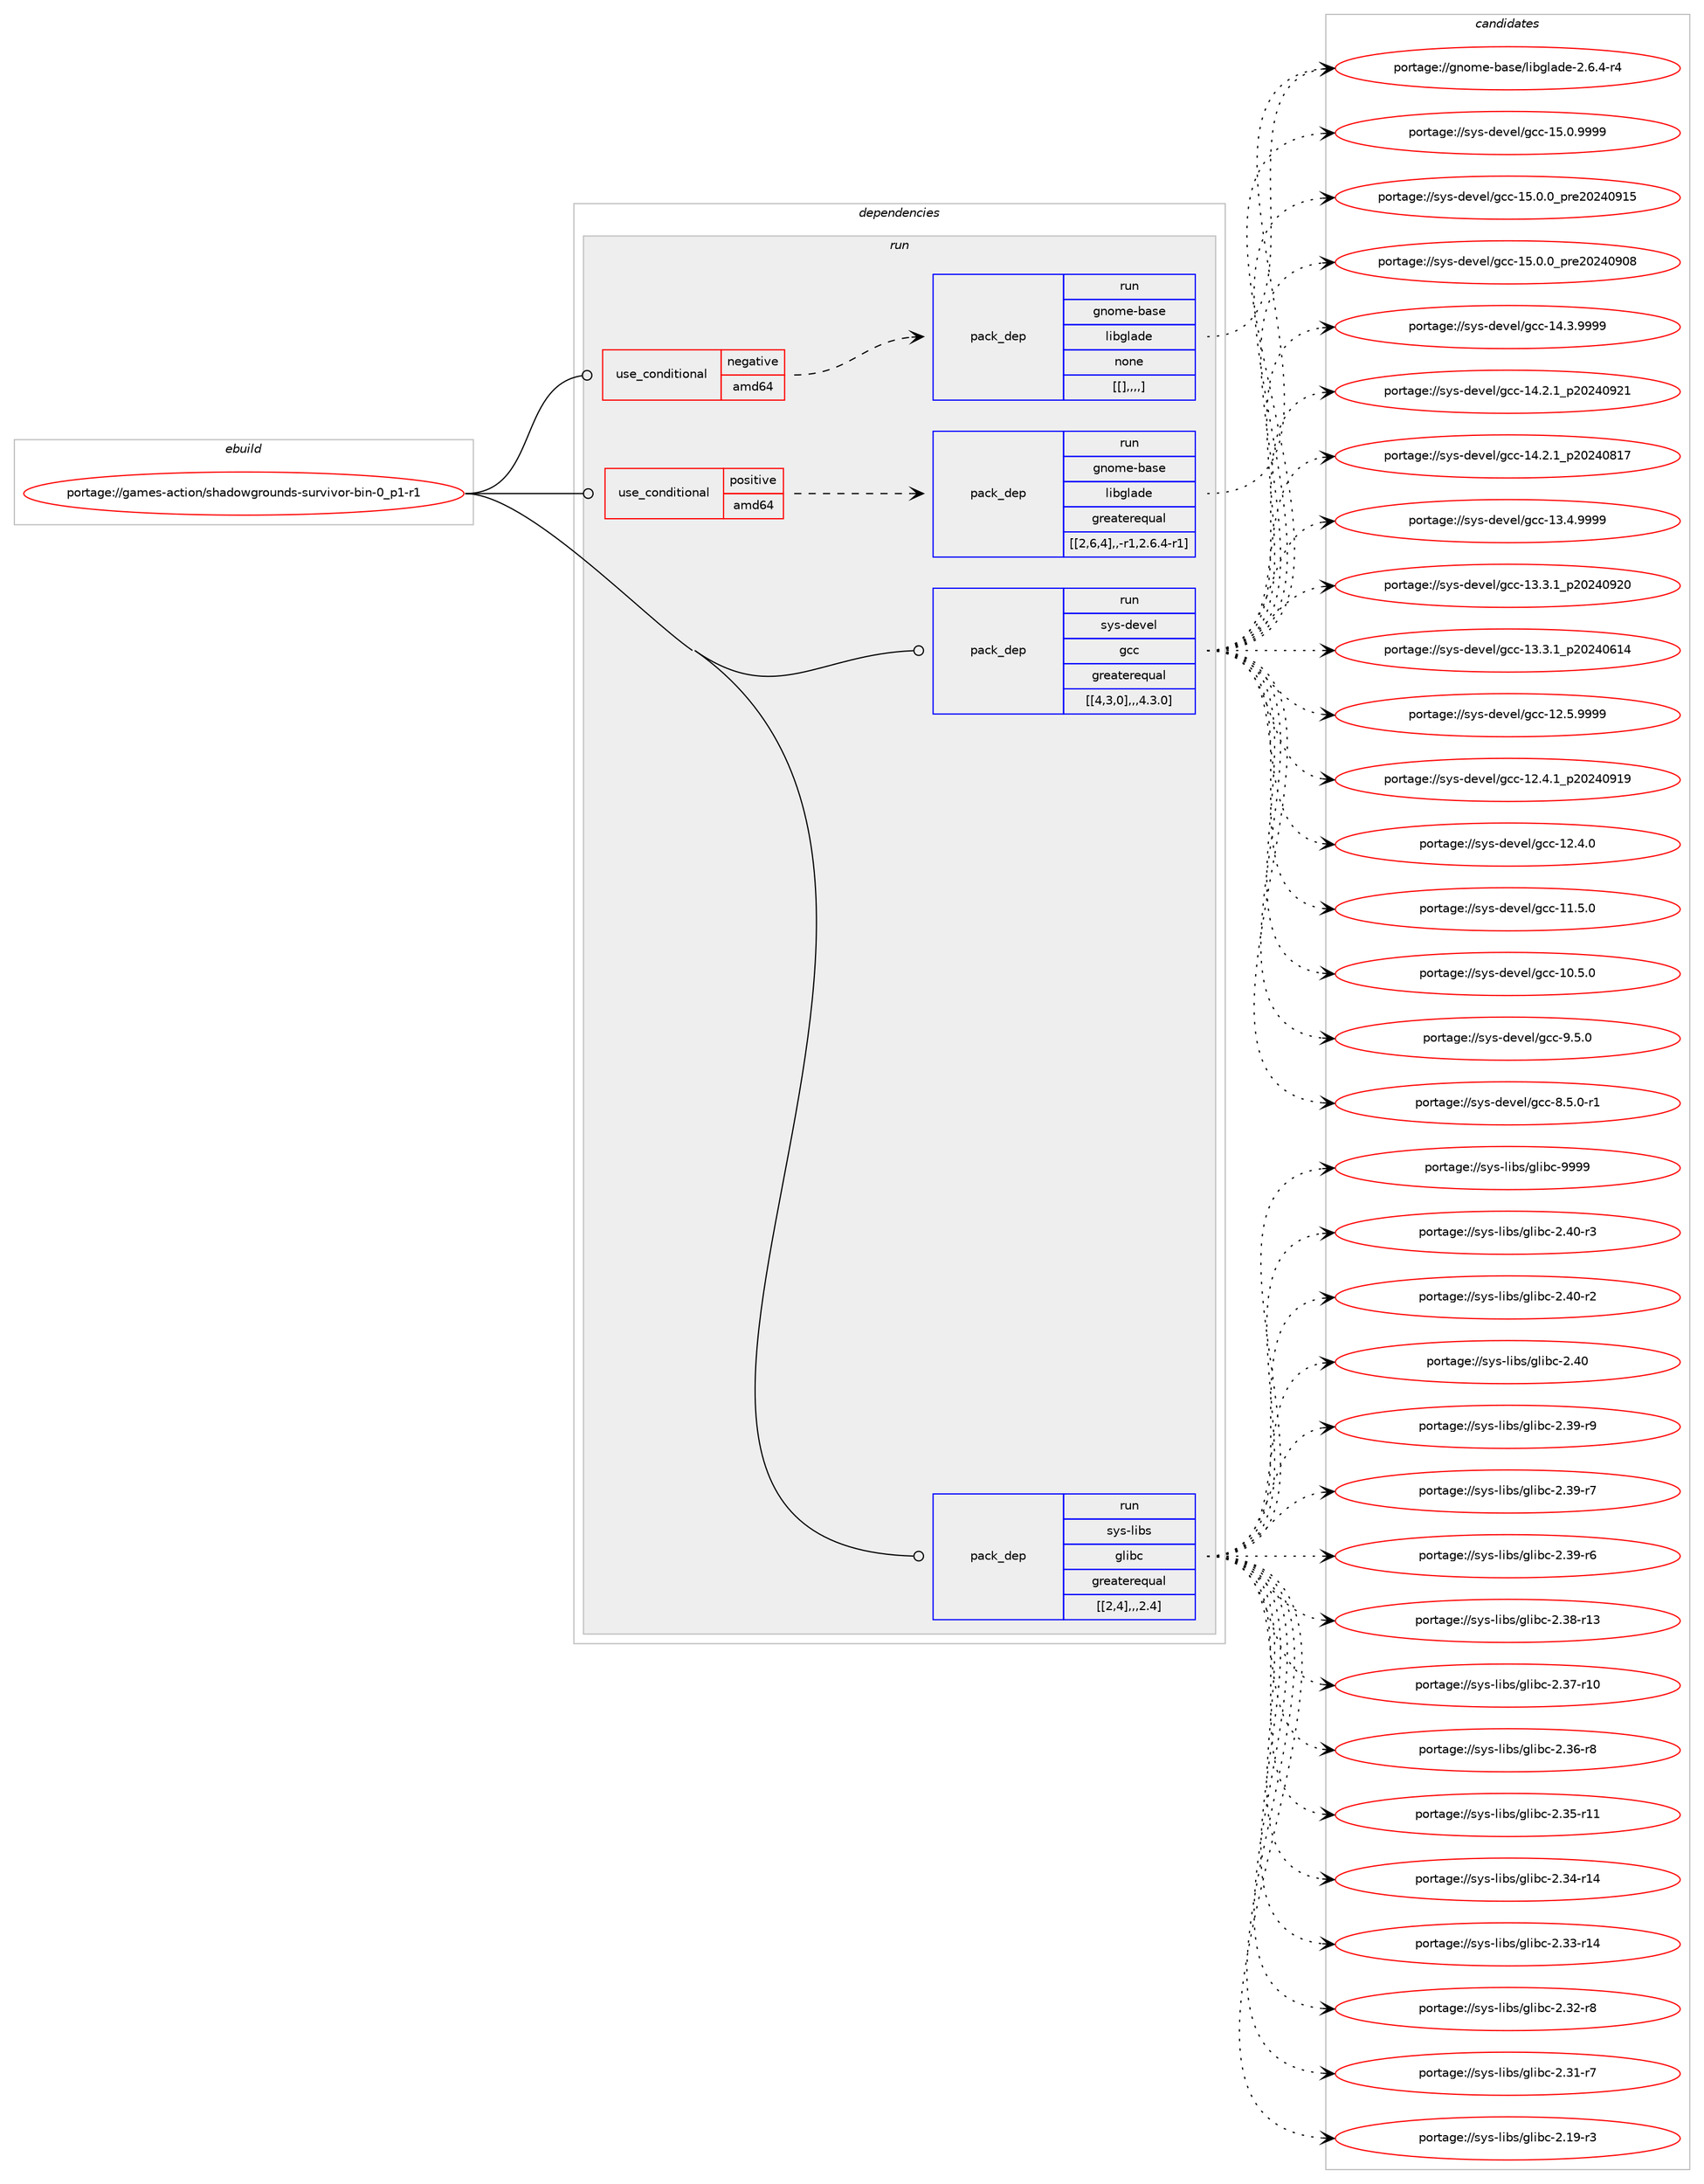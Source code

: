 digraph prolog {

# *************
# Graph options
# *************

newrank=true;
concentrate=true;
compound=true;
graph [rankdir=LR,fontname=Helvetica,fontsize=10,ranksep=1.5];#, ranksep=2.5, nodesep=0.2];
edge  [arrowhead=vee];
node  [fontname=Helvetica,fontsize=10];

# **********
# The ebuild
# **********

subgraph cluster_leftcol {
color=gray;
label=<<i>ebuild</i>>;
id [label="portage://games-action/shadowgrounds-survivor-bin-0_p1-r1", color=red, width=4, href="../games-action/shadowgrounds-survivor-bin-0_p1-r1.svg"];
}

# ****************
# The dependencies
# ****************

subgraph cluster_midcol {
color=gray;
label=<<i>dependencies</i>>;
subgraph cluster_compile {
fillcolor="#eeeeee";
style=filled;
label=<<i>compile</i>>;
}
subgraph cluster_compileandrun {
fillcolor="#eeeeee";
style=filled;
label=<<i>compile and run</i>>;
}
subgraph cluster_run {
fillcolor="#eeeeee";
style=filled;
label=<<i>run</i>>;
subgraph cond65352 {
dependency228960 [label=<<TABLE BORDER="0" CELLBORDER="1" CELLSPACING="0" CELLPADDING="4"><TR><TD ROWSPAN="3" CELLPADDING="10">use_conditional</TD></TR><TR><TD>negative</TD></TR><TR><TD>amd64</TD></TR></TABLE>>, shape=none, color=red];
subgraph pack162135 {
dependency228961 [label=<<TABLE BORDER="0" CELLBORDER="1" CELLSPACING="0" CELLPADDING="4" WIDTH="220"><TR><TD ROWSPAN="6" CELLPADDING="30">pack_dep</TD></TR><TR><TD WIDTH="110">run</TD></TR><TR><TD>gnome-base</TD></TR><TR><TD>libglade</TD></TR><TR><TD>none</TD></TR><TR><TD>[[],,,,]</TD></TR></TABLE>>, shape=none, color=blue];
}
dependency228960:e -> dependency228961:w [weight=20,style="dashed",arrowhead="vee"];
}
id:e -> dependency228960:w [weight=20,style="solid",arrowhead="odot"];
subgraph cond65353 {
dependency228962 [label=<<TABLE BORDER="0" CELLBORDER="1" CELLSPACING="0" CELLPADDING="4"><TR><TD ROWSPAN="3" CELLPADDING="10">use_conditional</TD></TR><TR><TD>positive</TD></TR><TR><TD>amd64</TD></TR></TABLE>>, shape=none, color=red];
subgraph pack162136 {
dependency228963 [label=<<TABLE BORDER="0" CELLBORDER="1" CELLSPACING="0" CELLPADDING="4" WIDTH="220"><TR><TD ROWSPAN="6" CELLPADDING="30">pack_dep</TD></TR><TR><TD WIDTH="110">run</TD></TR><TR><TD>gnome-base</TD></TR><TR><TD>libglade</TD></TR><TR><TD>greaterequal</TD></TR><TR><TD>[[2,6,4],,-r1,2.6.4-r1]</TD></TR></TABLE>>, shape=none, color=blue];
}
dependency228962:e -> dependency228963:w [weight=20,style="dashed",arrowhead="vee"];
}
id:e -> dependency228962:w [weight=20,style="solid",arrowhead="odot"];
subgraph pack162137 {
dependency228964 [label=<<TABLE BORDER="0" CELLBORDER="1" CELLSPACING="0" CELLPADDING="4" WIDTH="220"><TR><TD ROWSPAN="6" CELLPADDING="30">pack_dep</TD></TR><TR><TD WIDTH="110">run</TD></TR><TR><TD>sys-devel</TD></TR><TR><TD>gcc</TD></TR><TR><TD>greaterequal</TD></TR><TR><TD>[[4,3,0],,,4.3.0]</TD></TR></TABLE>>, shape=none, color=blue];
}
id:e -> dependency228964:w [weight=20,style="solid",arrowhead="odot"];
subgraph pack162138 {
dependency228965 [label=<<TABLE BORDER="0" CELLBORDER="1" CELLSPACING="0" CELLPADDING="4" WIDTH="220"><TR><TD ROWSPAN="6" CELLPADDING="30">pack_dep</TD></TR><TR><TD WIDTH="110">run</TD></TR><TR><TD>sys-libs</TD></TR><TR><TD>glibc</TD></TR><TR><TD>greaterequal</TD></TR><TR><TD>[[2,4],,,2.4]</TD></TR></TABLE>>, shape=none, color=blue];
}
id:e -> dependency228965:w [weight=20,style="solid",arrowhead="odot"];
}
}

# **************
# The candidates
# **************

subgraph cluster_choices {
rank=same;
color=gray;
label=<<i>candidates</i>>;

subgraph choice162135 {
color=black;
nodesep=1;
choice1031101111091014598971151014710810598103108971001014550465446524511452 [label="portage://gnome-base/libglade-2.6.4-r4", color=red, width=4,href="../gnome-base/libglade-2.6.4-r4.svg"];
dependency228961:e -> choice1031101111091014598971151014710810598103108971001014550465446524511452:w [style=dotted,weight="100"];
}
subgraph choice162136 {
color=black;
nodesep=1;
choice1031101111091014598971151014710810598103108971001014550465446524511452 [label="portage://gnome-base/libglade-2.6.4-r4", color=red, width=4,href="../gnome-base/libglade-2.6.4-r4.svg"];
dependency228963:e -> choice1031101111091014598971151014710810598103108971001014550465446524511452:w [style=dotted,weight="100"];
}
subgraph choice162137 {
color=black;
nodesep=1;
choice1151211154510010111810110847103999945495346484657575757 [label="portage://sys-devel/gcc-15.0.9999", color=red, width=4,href="../sys-devel/gcc-15.0.9999.svg"];
choice1151211154510010111810110847103999945495346484648951121141015048505248574953 [label="portage://sys-devel/gcc-15.0.0_pre20240915", color=red, width=4,href="../sys-devel/gcc-15.0.0_pre20240915.svg"];
choice1151211154510010111810110847103999945495346484648951121141015048505248574856 [label="portage://sys-devel/gcc-15.0.0_pre20240908", color=red, width=4,href="../sys-devel/gcc-15.0.0_pre20240908.svg"];
choice1151211154510010111810110847103999945495246514657575757 [label="portage://sys-devel/gcc-14.3.9999", color=red, width=4,href="../sys-devel/gcc-14.3.9999.svg"];
choice1151211154510010111810110847103999945495246504649951125048505248575049 [label="portage://sys-devel/gcc-14.2.1_p20240921", color=red, width=4,href="../sys-devel/gcc-14.2.1_p20240921.svg"];
choice1151211154510010111810110847103999945495246504649951125048505248564955 [label="portage://sys-devel/gcc-14.2.1_p20240817", color=red, width=4,href="../sys-devel/gcc-14.2.1_p20240817.svg"];
choice1151211154510010111810110847103999945495146524657575757 [label="portage://sys-devel/gcc-13.4.9999", color=red, width=4,href="../sys-devel/gcc-13.4.9999.svg"];
choice1151211154510010111810110847103999945495146514649951125048505248575048 [label="portage://sys-devel/gcc-13.3.1_p20240920", color=red, width=4,href="../sys-devel/gcc-13.3.1_p20240920.svg"];
choice1151211154510010111810110847103999945495146514649951125048505248544952 [label="portage://sys-devel/gcc-13.3.1_p20240614", color=red, width=4,href="../sys-devel/gcc-13.3.1_p20240614.svg"];
choice1151211154510010111810110847103999945495046534657575757 [label="portage://sys-devel/gcc-12.5.9999", color=red, width=4,href="../sys-devel/gcc-12.5.9999.svg"];
choice1151211154510010111810110847103999945495046524649951125048505248574957 [label="portage://sys-devel/gcc-12.4.1_p20240919", color=red, width=4,href="../sys-devel/gcc-12.4.1_p20240919.svg"];
choice1151211154510010111810110847103999945495046524648 [label="portage://sys-devel/gcc-12.4.0", color=red, width=4,href="../sys-devel/gcc-12.4.0.svg"];
choice1151211154510010111810110847103999945494946534648 [label="portage://sys-devel/gcc-11.5.0", color=red, width=4,href="../sys-devel/gcc-11.5.0.svg"];
choice1151211154510010111810110847103999945494846534648 [label="portage://sys-devel/gcc-10.5.0", color=red, width=4,href="../sys-devel/gcc-10.5.0.svg"];
choice11512111545100101118101108471039999455746534648 [label="portage://sys-devel/gcc-9.5.0", color=red, width=4,href="../sys-devel/gcc-9.5.0.svg"];
choice115121115451001011181011084710399994556465346484511449 [label="portage://sys-devel/gcc-8.5.0-r1", color=red, width=4,href="../sys-devel/gcc-8.5.0-r1.svg"];
dependency228964:e -> choice1151211154510010111810110847103999945495346484657575757:w [style=dotted,weight="100"];
dependency228964:e -> choice1151211154510010111810110847103999945495346484648951121141015048505248574953:w [style=dotted,weight="100"];
dependency228964:e -> choice1151211154510010111810110847103999945495346484648951121141015048505248574856:w [style=dotted,weight="100"];
dependency228964:e -> choice1151211154510010111810110847103999945495246514657575757:w [style=dotted,weight="100"];
dependency228964:e -> choice1151211154510010111810110847103999945495246504649951125048505248575049:w [style=dotted,weight="100"];
dependency228964:e -> choice1151211154510010111810110847103999945495246504649951125048505248564955:w [style=dotted,weight="100"];
dependency228964:e -> choice1151211154510010111810110847103999945495146524657575757:w [style=dotted,weight="100"];
dependency228964:e -> choice1151211154510010111810110847103999945495146514649951125048505248575048:w [style=dotted,weight="100"];
dependency228964:e -> choice1151211154510010111810110847103999945495146514649951125048505248544952:w [style=dotted,weight="100"];
dependency228964:e -> choice1151211154510010111810110847103999945495046534657575757:w [style=dotted,weight="100"];
dependency228964:e -> choice1151211154510010111810110847103999945495046524649951125048505248574957:w [style=dotted,weight="100"];
dependency228964:e -> choice1151211154510010111810110847103999945495046524648:w [style=dotted,weight="100"];
dependency228964:e -> choice1151211154510010111810110847103999945494946534648:w [style=dotted,weight="100"];
dependency228964:e -> choice1151211154510010111810110847103999945494846534648:w [style=dotted,weight="100"];
dependency228964:e -> choice11512111545100101118101108471039999455746534648:w [style=dotted,weight="100"];
dependency228964:e -> choice115121115451001011181011084710399994556465346484511449:w [style=dotted,weight="100"];
}
subgraph choice162138 {
color=black;
nodesep=1;
choice11512111545108105981154710310810598994557575757 [label="portage://sys-libs/glibc-9999", color=red, width=4,href="../sys-libs/glibc-9999.svg"];
choice115121115451081059811547103108105989945504652484511451 [label="portage://sys-libs/glibc-2.40-r3", color=red, width=4,href="../sys-libs/glibc-2.40-r3.svg"];
choice115121115451081059811547103108105989945504652484511450 [label="portage://sys-libs/glibc-2.40-r2", color=red, width=4,href="../sys-libs/glibc-2.40-r2.svg"];
choice11512111545108105981154710310810598994550465248 [label="portage://sys-libs/glibc-2.40", color=red, width=4,href="../sys-libs/glibc-2.40.svg"];
choice115121115451081059811547103108105989945504651574511457 [label="portage://sys-libs/glibc-2.39-r9", color=red, width=4,href="../sys-libs/glibc-2.39-r9.svg"];
choice115121115451081059811547103108105989945504651574511455 [label="portage://sys-libs/glibc-2.39-r7", color=red, width=4,href="../sys-libs/glibc-2.39-r7.svg"];
choice115121115451081059811547103108105989945504651574511454 [label="portage://sys-libs/glibc-2.39-r6", color=red, width=4,href="../sys-libs/glibc-2.39-r6.svg"];
choice11512111545108105981154710310810598994550465156451144951 [label="portage://sys-libs/glibc-2.38-r13", color=red, width=4,href="../sys-libs/glibc-2.38-r13.svg"];
choice11512111545108105981154710310810598994550465155451144948 [label="portage://sys-libs/glibc-2.37-r10", color=red, width=4,href="../sys-libs/glibc-2.37-r10.svg"];
choice115121115451081059811547103108105989945504651544511456 [label="portage://sys-libs/glibc-2.36-r8", color=red, width=4,href="../sys-libs/glibc-2.36-r8.svg"];
choice11512111545108105981154710310810598994550465153451144949 [label="portage://sys-libs/glibc-2.35-r11", color=red, width=4,href="../sys-libs/glibc-2.35-r11.svg"];
choice11512111545108105981154710310810598994550465152451144952 [label="portage://sys-libs/glibc-2.34-r14", color=red, width=4,href="../sys-libs/glibc-2.34-r14.svg"];
choice11512111545108105981154710310810598994550465151451144952 [label="portage://sys-libs/glibc-2.33-r14", color=red, width=4,href="../sys-libs/glibc-2.33-r14.svg"];
choice115121115451081059811547103108105989945504651504511456 [label="portage://sys-libs/glibc-2.32-r8", color=red, width=4,href="../sys-libs/glibc-2.32-r8.svg"];
choice115121115451081059811547103108105989945504651494511455 [label="portage://sys-libs/glibc-2.31-r7", color=red, width=4,href="../sys-libs/glibc-2.31-r7.svg"];
choice115121115451081059811547103108105989945504649574511451 [label="portage://sys-libs/glibc-2.19-r3", color=red, width=4,href="../sys-libs/glibc-2.19-r3.svg"];
dependency228965:e -> choice11512111545108105981154710310810598994557575757:w [style=dotted,weight="100"];
dependency228965:e -> choice115121115451081059811547103108105989945504652484511451:w [style=dotted,weight="100"];
dependency228965:e -> choice115121115451081059811547103108105989945504652484511450:w [style=dotted,weight="100"];
dependency228965:e -> choice11512111545108105981154710310810598994550465248:w [style=dotted,weight="100"];
dependency228965:e -> choice115121115451081059811547103108105989945504651574511457:w [style=dotted,weight="100"];
dependency228965:e -> choice115121115451081059811547103108105989945504651574511455:w [style=dotted,weight="100"];
dependency228965:e -> choice115121115451081059811547103108105989945504651574511454:w [style=dotted,weight="100"];
dependency228965:e -> choice11512111545108105981154710310810598994550465156451144951:w [style=dotted,weight="100"];
dependency228965:e -> choice11512111545108105981154710310810598994550465155451144948:w [style=dotted,weight="100"];
dependency228965:e -> choice115121115451081059811547103108105989945504651544511456:w [style=dotted,weight="100"];
dependency228965:e -> choice11512111545108105981154710310810598994550465153451144949:w [style=dotted,weight="100"];
dependency228965:e -> choice11512111545108105981154710310810598994550465152451144952:w [style=dotted,weight="100"];
dependency228965:e -> choice11512111545108105981154710310810598994550465151451144952:w [style=dotted,weight="100"];
dependency228965:e -> choice115121115451081059811547103108105989945504651504511456:w [style=dotted,weight="100"];
dependency228965:e -> choice115121115451081059811547103108105989945504651494511455:w [style=dotted,weight="100"];
dependency228965:e -> choice115121115451081059811547103108105989945504649574511451:w [style=dotted,weight="100"];
}
}

}
